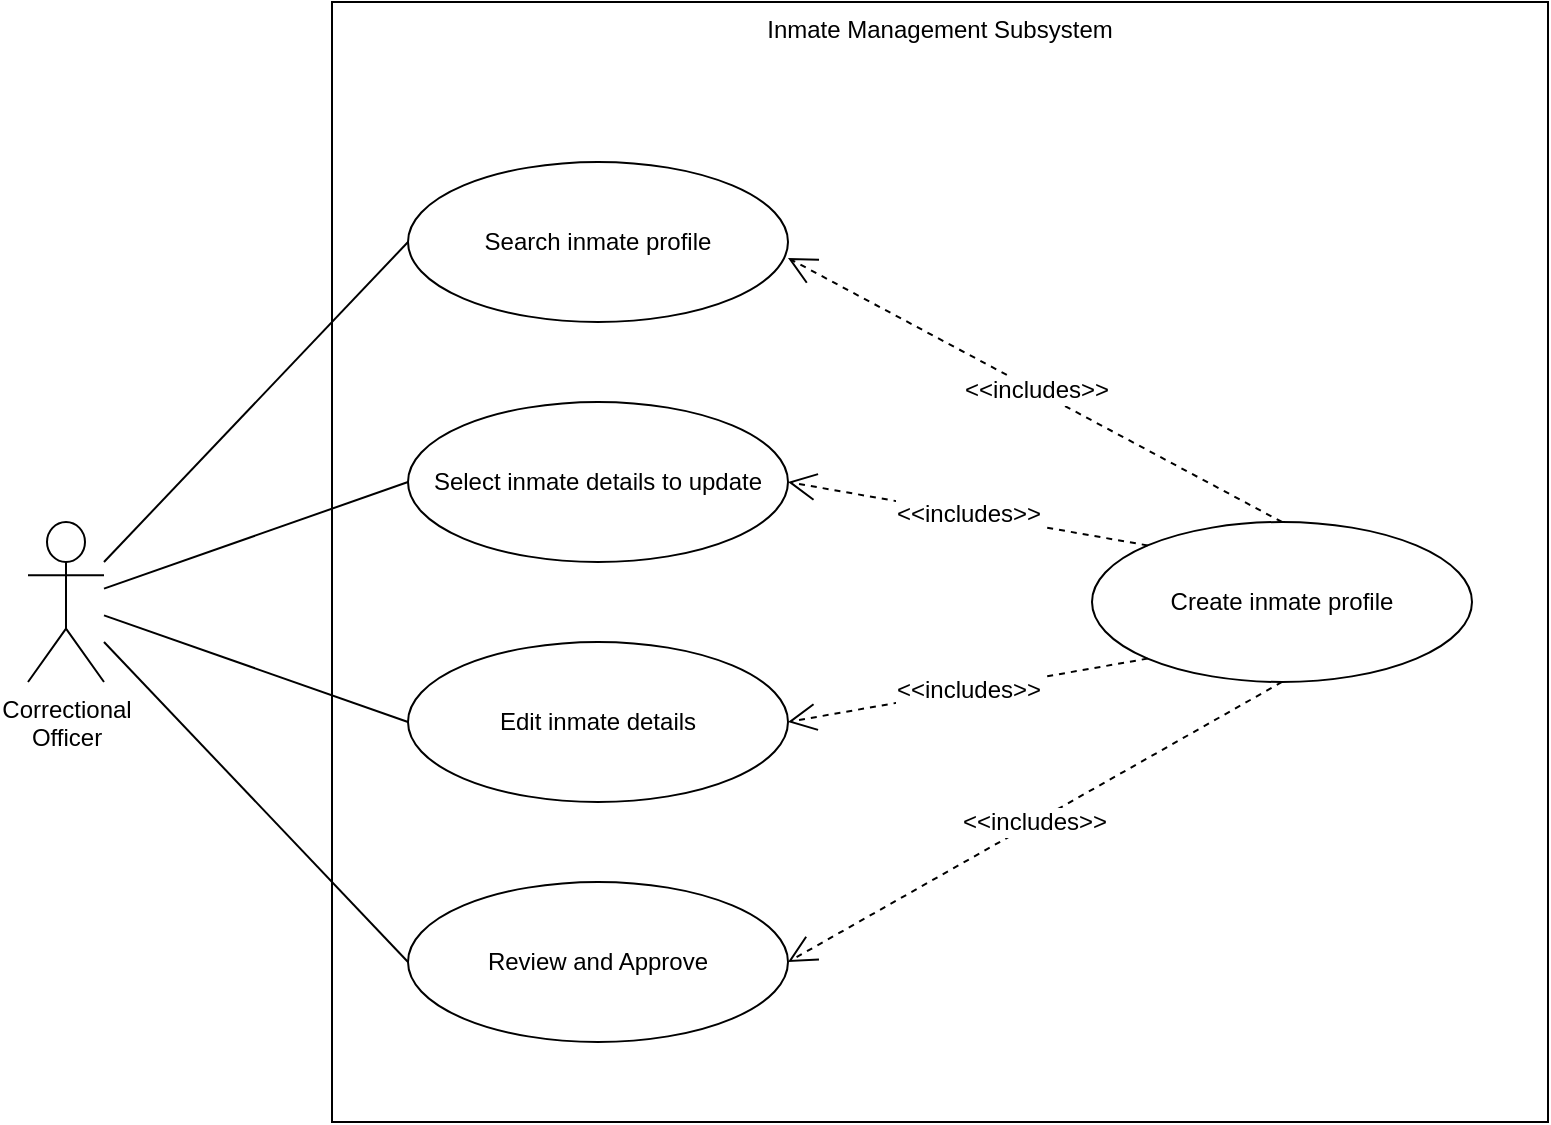 <mxfile version="23.1.2" type="device">
  <diagram name="Page-1" id="65TRZTyE6jBAc-IG8p_M">
    <mxGraphModel dx="1423" dy="747" grid="1" gridSize="10" guides="1" tooltips="1" connect="1" arrows="1" fold="1" page="1" pageScale="1" pageWidth="827" pageHeight="1169" math="0" shadow="0">
      <root>
        <mxCell id="0" />
        <mxCell id="1" parent="0" />
        <mxCell id="R0KrfzqaYKyNT-aumEG5-3" value="&lt;font style=&quot;font-size: 12px;&quot;&gt;Inmate Management Subsystem&lt;br style=&quot;font-size: 12px;&quot;&gt;&lt;/font&gt;" style="rounded=0;whiteSpace=wrap;html=1;align=center;verticalAlign=top;fillColor=none;fontSize=12;" vertex="1" parent="1">
          <mxGeometry x="192" y="40" width="608" height="560" as="geometry" />
        </mxCell>
        <mxCell id="5dWf0GG96KCBTqZGnZEv-1" value="&lt;font style=&quot;font-size: 12px;&quot;&gt;Correctional&lt;br style=&quot;font-size: 12px;&quot;&gt;Officer&lt;/font&gt;" style="shape=umlActor;verticalLabelPosition=bottom;verticalAlign=top;html=1;outlineConnect=0;fillColor=none;fontSize=12;" parent="1" vertex="1">
          <mxGeometry x="40" y="300" width="38" height="80" as="geometry" />
        </mxCell>
        <mxCell id="5dWf0GG96KCBTqZGnZEv-2" value="Search inmate profile" style="ellipse;whiteSpace=wrap;html=1;fontSize=12;fillColor=none;strokeColor=default;" parent="1" vertex="1">
          <mxGeometry x="230" y="120" width="190" height="80" as="geometry" />
        </mxCell>
        <mxCell id="R0KrfzqaYKyNT-aumEG5-5" value="Select inmate details to update" style="ellipse;whiteSpace=wrap;html=1;fontSize=12;fillColor=none;" vertex="1" parent="1">
          <mxGeometry x="230" y="240" width="190" height="80" as="geometry" />
        </mxCell>
        <mxCell id="R0KrfzqaYKyNT-aumEG5-6" value="Edit inmate details" style="ellipse;whiteSpace=wrap;html=1;fontSize=12;fillColor=none;" vertex="1" parent="1">
          <mxGeometry x="230" y="360" width="190" height="80" as="geometry" />
        </mxCell>
        <mxCell id="R0KrfzqaYKyNT-aumEG5-8" value="Review and Approve" style="ellipse;whiteSpace=wrap;html=1;fontSize=12;fillColor=none;" vertex="1" parent="1">
          <mxGeometry x="230" y="480" width="190" height="80" as="geometry" />
        </mxCell>
        <mxCell id="R0KrfzqaYKyNT-aumEG5-9" value="Create inmate profile" style="ellipse;whiteSpace=wrap;html=1;fontSize=12;fillColor=none;" vertex="1" parent="1">
          <mxGeometry x="572" y="300" width="190" height="80" as="geometry" />
        </mxCell>
        <mxCell id="R0KrfzqaYKyNT-aumEG5-10" value="&amp;lt;&amp;lt;includes&amp;gt;&amp;gt;" style="endArrow=open;endSize=12;dashed=1;html=1;rounded=0;exitX=0.5;exitY=1;exitDx=0;exitDy=0;entryX=1;entryY=0.5;entryDx=0;entryDy=0;fontSize=12;" edge="1" parent="1" source="R0KrfzqaYKyNT-aumEG5-9" target="R0KrfzqaYKyNT-aumEG5-8">
          <mxGeometry width="160" relative="1" as="geometry">
            <mxPoint x="306" y="540" as="sourcePoint" />
            <mxPoint x="610" y="540" as="targetPoint" />
          </mxGeometry>
        </mxCell>
        <mxCell id="R0KrfzqaYKyNT-aumEG5-12" value="&amp;lt;&amp;lt;includes&amp;gt;&amp;gt;" style="endArrow=open;endSize=12;dashed=1;html=1;rounded=0;exitX=0;exitY=1;exitDx=0;exitDy=0;entryX=1;entryY=0.5;entryDx=0;entryDy=0;fontSize=12;" edge="1" parent="1" source="R0KrfzqaYKyNT-aumEG5-9" target="R0KrfzqaYKyNT-aumEG5-6">
          <mxGeometry width="160" relative="1" as="geometry">
            <mxPoint x="686" y="500" as="sourcePoint" />
            <mxPoint x="477" y="690" as="targetPoint" />
          </mxGeometry>
        </mxCell>
        <mxCell id="R0KrfzqaYKyNT-aumEG5-13" value="&amp;lt;&amp;lt;includes&amp;gt;&amp;gt;" style="endArrow=open;endSize=12;dashed=1;html=1;rounded=0;exitX=0;exitY=0;exitDx=0;exitDy=0;entryX=1;entryY=0.5;entryDx=0;entryDy=0;fontSize=12;" edge="1" parent="1" source="R0KrfzqaYKyNT-aumEG5-9" target="R0KrfzqaYKyNT-aumEG5-5">
          <mxGeometry width="160" relative="1" as="geometry">
            <mxPoint x="705" y="520" as="sourcePoint" />
            <mxPoint x="496" y="710" as="targetPoint" />
          </mxGeometry>
        </mxCell>
        <mxCell id="R0KrfzqaYKyNT-aumEG5-14" value="&amp;lt;&amp;lt;includes&amp;gt;&amp;gt;" style="endArrow=open;endSize=12;dashed=1;html=1;rounded=0;exitX=0.5;exitY=0;exitDx=0;exitDy=0;entryX=1;entryY=0.6;entryDx=0;entryDy=0;entryPerimeter=0;fontSize=12;" edge="1" parent="1" source="R0KrfzqaYKyNT-aumEG5-9" target="5dWf0GG96KCBTqZGnZEv-2">
          <mxGeometry width="160" relative="1" as="geometry">
            <mxPoint x="724" y="540" as="sourcePoint" />
            <mxPoint x="515" y="730" as="targetPoint" />
          </mxGeometry>
        </mxCell>
        <mxCell id="R0KrfzqaYKyNT-aumEG5-15" value="" style="endArrow=none;html=1;rounded=0;exitX=0;exitY=0.5;exitDx=0;exitDy=0;fontSize=12;" edge="1" parent="1" source="5dWf0GG96KCBTqZGnZEv-2" target="5dWf0GG96KCBTqZGnZEv-1">
          <mxGeometry width="50" height="50" relative="1" as="geometry">
            <mxPoint x="21" y="740" as="sourcePoint" />
            <mxPoint x="116" y="640" as="targetPoint" />
          </mxGeometry>
        </mxCell>
        <mxCell id="R0KrfzqaYKyNT-aumEG5-16" value="" style="endArrow=none;html=1;rounded=0;exitX=0;exitY=0.5;exitDx=0;exitDy=0;fontSize=12;" edge="1" parent="1" source="R0KrfzqaYKyNT-aumEG5-5" target="5dWf0GG96KCBTqZGnZEv-1">
          <mxGeometry width="50" height="50" relative="1" as="geometry">
            <mxPoint x="249" y="190" as="sourcePoint" />
            <mxPoint x="135" y="362" as="targetPoint" />
          </mxGeometry>
        </mxCell>
        <mxCell id="R0KrfzqaYKyNT-aumEG5-17" value="" style="endArrow=none;html=1;rounded=0;exitX=0;exitY=0.5;exitDx=0;exitDy=0;fontSize=12;" edge="1" parent="1" source="R0KrfzqaYKyNT-aumEG5-6" target="5dWf0GG96KCBTqZGnZEv-1">
          <mxGeometry width="50" height="50" relative="1" as="geometry">
            <mxPoint x="268" y="210" as="sourcePoint" />
            <mxPoint x="154" y="382" as="targetPoint" />
          </mxGeometry>
        </mxCell>
        <mxCell id="R0KrfzqaYKyNT-aumEG5-19" value="" style="endArrow=none;html=1;rounded=0;exitX=0;exitY=0.5;exitDx=0;exitDy=0;fontSize=12;" edge="1" parent="1" source="R0KrfzqaYKyNT-aumEG5-8" target="5dWf0GG96KCBTqZGnZEv-1">
          <mxGeometry width="50" height="50" relative="1" as="geometry">
            <mxPoint x="306" y="250" as="sourcePoint" />
            <mxPoint x="192" y="422" as="targetPoint" />
          </mxGeometry>
        </mxCell>
      </root>
    </mxGraphModel>
  </diagram>
</mxfile>
